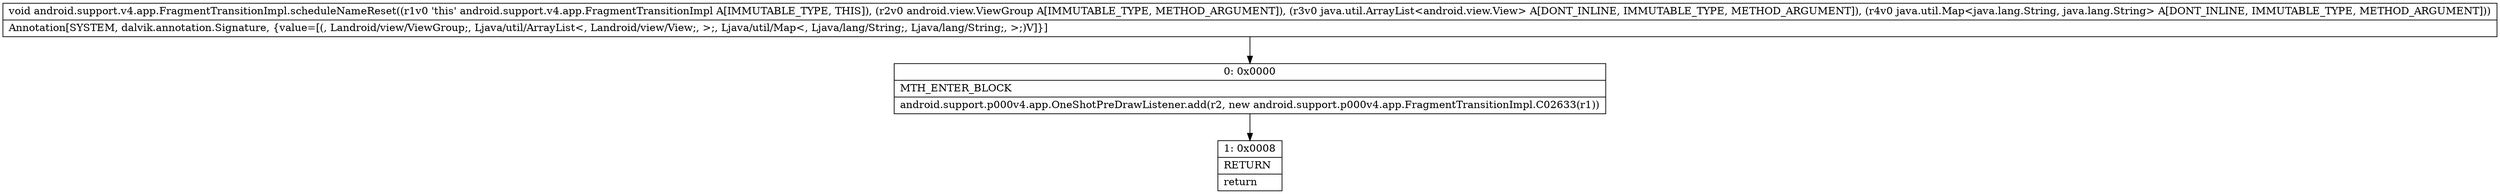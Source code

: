 digraph "CFG forandroid.support.v4.app.FragmentTransitionImpl.scheduleNameReset(Landroid\/view\/ViewGroup;Ljava\/util\/ArrayList;Ljava\/util\/Map;)V" {
Node_0 [shape=record,label="{0\:\ 0x0000|MTH_ENTER_BLOCK\l|android.support.p000v4.app.OneShotPreDrawListener.add(r2, new android.support.p000v4.app.FragmentTransitionImpl.C02633(r1))\l}"];
Node_1 [shape=record,label="{1\:\ 0x0008|RETURN\l|return\l}"];
MethodNode[shape=record,label="{void android.support.v4.app.FragmentTransitionImpl.scheduleNameReset((r1v0 'this' android.support.v4.app.FragmentTransitionImpl A[IMMUTABLE_TYPE, THIS]), (r2v0 android.view.ViewGroup A[IMMUTABLE_TYPE, METHOD_ARGUMENT]), (r3v0 java.util.ArrayList\<android.view.View\> A[DONT_INLINE, IMMUTABLE_TYPE, METHOD_ARGUMENT]), (r4v0 java.util.Map\<java.lang.String, java.lang.String\> A[DONT_INLINE, IMMUTABLE_TYPE, METHOD_ARGUMENT]))  | Annotation[SYSTEM, dalvik.annotation.Signature, \{value=[(, Landroid\/view\/ViewGroup;, Ljava\/util\/ArrayList\<, Landroid\/view\/View;, \>;, Ljava\/util\/Map\<, Ljava\/lang\/String;, Ljava\/lang\/String;, \>;)V]\}]\l}"];
MethodNode -> Node_0;
Node_0 -> Node_1;
}

